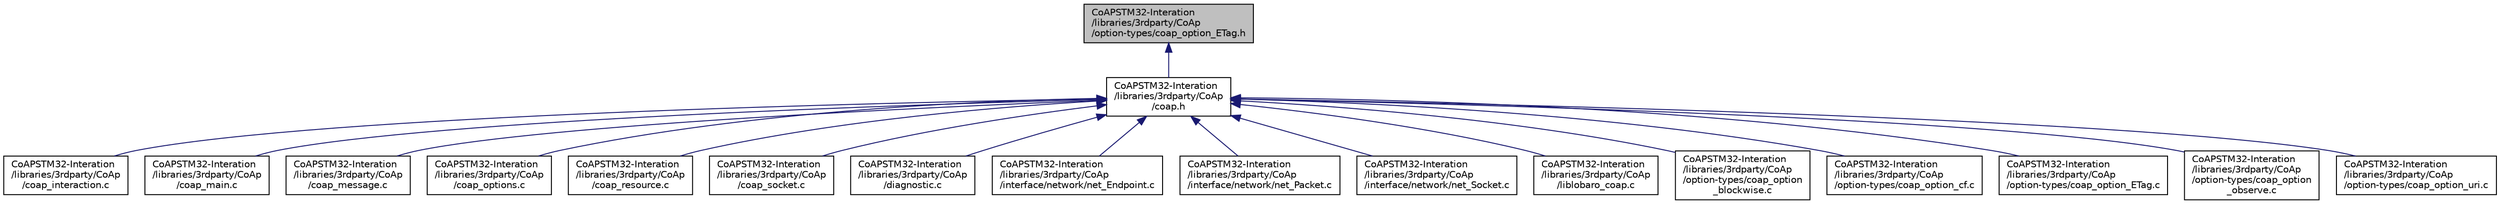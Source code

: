 digraph "CoAPSTM32-Interation/libraries/3rdparty/CoAp/option-types/coap_option_ETag.h"
{
 // LATEX_PDF_SIZE
  edge [fontname="Helvetica",fontsize="10",labelfontname="Helvetica",labelfontsize="10"];
  node [fontname="Helvetica",fontsize="10",shape=record];
  Node1 [label="CoAPSTM32-Interation\l/libraries/3rdparty/CoAp\l/option-types/coap_option_ETag.h",height=0.2,width=0.4,color="black", fillcolor="grey75", style="filled", fontcolor="black",tooltip=" "];
  Node1 -> Node2 [dir="back",color="midnightblue",fontsize="10",style="solid",fontname="Helvetica"];
  Node2 [label="CoAPSTM32-Interation\l/libraries/3rdparty/CoAp\l/coap.h",height=0.2,width=0.4,color="black", fillcolor="white", style="filled",URL="$coap_8h.html",tooltip=" "];
  Node2 -> Node3 [dir="back",color="midnightblue",fontsize="10",style="solid",fontname="Helvetica"];
  Node3 [label="CoAPSTM32-Interation\l/libraries/3rdparty/CoAp\l/coap_interaction.c",height=0.2,width=0.4,color="black", fillcolor="white", style="filled",URL="$coap__interaction_8c.html",tooltip=" "];
  Node2 -> Node4 [dir="back",color="midnightblue",fontsize="10",style="solid",fontname="Helvetica"];
  Node4 [label="CoAPSTM32-Interation\l/libraries/3rdparty/CoAp\l/coap_main.c",height=0.2,width=0.4,color="black", fillcolor="white", style="filled",URL="$coap__main_8c.html",tooltip=" "];
  Node2 -> Node5 [dir="back",color="midnightblue",fontsize="10",style="solid",fontname="Helvetica"];
  Node5 [label="CoAPSTM32-Interation\l/libraries/3rdparty/CoAp\l/coap_message.c",height=0.2,width=0.4,color="black", fillcolor="white", style="filled",URL="$coap__message_8c.html",tooltip=" "];
  Node2 -> Node6 [dir="back",color="midnightblue",fontsize="10",style="solid",fontname="Helvetica"];
  Node6 [label="CoAPSTM32-Interation\l/libraries/3rdparty/CoAp\l/coap_options.c",height=0.2,width=0.4,color="black", fillcolor="white", style="filled",URL="$coap__options_8c.html",tooltip=" "];
  Node2 -> Node7 [dir="back",color="midnightblue",fontsize="10",style="solid",fontname="Helvetica"];
  Node7 [label="CoAPSTM32-Interation\l/libraries/3rdparty/CoAp\l/coap_resource.c",height=0.2,width=0.4,color="black", fillcolor="white", style="filled",URL="$coap__resource_8c.html",tooltip=" "];
  Node2 -> Node8 [dir="back",color="midnightblue",fontsize="10",style="solid",fontname="Helvetica"];
  Node8 [label="CoAPSTM32-Interation\l/libraries/3rdparty/CoAp\l/coap_socket.c",height=0.2,width=0.4,color="black", fillcolor="white", style="filled",URL="$coap__socket_8c.html",tooltip=" "];
  Node2 -> Node9 [dir="back",color="midnightblue",fontsize="10",style="solid",fontname="Helvetica"];
  Node9 [label="CoAPSTM32-Interation\l/libraries/3rdparty/CoAp\l/diagnostic.c",height=0.2,width=0.4,color="black", fillcolor="white", style="filled",URL="$diagnostic_8c.html",tooltip=" "];
  Node2 -> Node10 [dir="back",color="midnightblue",fontsize="10",style="solid",fontname="Helvetica"];
  Node10 [label="CoAPSTM32-Interation\l/libraries/3rdparty/CoAp\l/interface/network/net_Endpoint.c",height=0.2,width=0.4,color="black", fillcolor="white", style="filled",URL="$net___endpoint_8c.html",tooltip=" "];
  Node2 -> Node11 [dir="back",color="midnightblue",fontsize="10",style="solid",fontname="Helvetica"];
  Node11 [label="CoAPSTM32-Interation\l/libraries/3rdparty/CoAp\l/interface/network/net_Packet.c",height=0.2,width=0.4,color="black", fillcolor="white", style="filled",URL="$net___packet_8c.html",tooltip=" "];
  Node2 -> Node12 [dir="back",color="midnightblue",fontsize="10",style="solid",fontname="Helvetica"];
  Node12 [label="CoAPSTM32-Interation\l/libraries/3rdparty/CoAp\l/interface/network/net_Socket.c",height=0.2,width=0.4,color="black", fillcolor="white", style="filled",URL="$net___socket_8c.html",tooltip=" "];
  Node2 -> Node13 [dir="back",color="midnightblue",fontsize="10",style="solid",fontname="Helvetica"];
  Node13 [label="CoAPSTM32-Interation\l/libraries/3rdparty/CoAp\l/liblobaro_coap.c",height=0.2,width=0.4,color="black", fillcolor="white", style="filled",URL="$liblobaro__coap_8c.html",tooltip=" "];
  Node2 -> Node14 [dir="back",color="midnightblue",fontsize="10",style="solid",fontname="Helvetica"];
  Node14 [label="CoAPSTM32-Interation\l/libraries/3rdparty/CoAp\l/option-types/coap_option\l_blockwise.c",height=0.2,width=0.4,color="black", fillcolor="white", style="filled",URL="$coap__option__blockwise_8c.html",tooltip=" "];
  Node2 -> Node15 [dir="back",color="midnightblue",fontsize="10",style="solid",fontname="Helvetica"];
  Node15 [label="CoAPSTM32-Interation\l/libraries/3rdparty/CoAp\l/option-types/coap_option_cf.c",height=0.2,width=0.4,color="black", fillcolor="white", style="filled",URL="$coap__option__cf_8c.html",tooltip=" "];
  Node2 -> Node16 [dir="back",color="midnightblue",fontsize="10",style="solid",fontname="Helvetica"];
  Node16 [label="CoAPSTM32-Interation\l/libraries/3rdparty/CoAp\l/option-types/coap_option_ETag.c",height=0.2,width=0.4,color="black", fillcolor="white", style="filled",URL="$coap__option___e_tag_8c.html",tooltip=" "];
  Node2 -> Node17 [dir="back",color="midnightblue",fontsize="10",style="solid",fontname="Helvetica"];
  Node17 [label="CoAPSTM32-Interation\l/libraries/3rdparty/CoAp\l/option-types/coap_option\l_observe.c",height=0.2,width=0.4,color="black", fillcolor="white", style="filled",URL="$coap__option__observe_8c.html",tooltip=" "];
  Node2 -> Node18 [dir="back",color="midnightblue",fontsize="10",style="solid",fontname="Helvetica"];
  Node18 [label="CoAPSTM32-Interation\l/libraries/3rdparty/CoAp\l/option-types/coap_option_uri.c",height=0.2,width=0.4,color="black", fillcolor="white", style="filled",URL="$coap__option__uri_8c.html",tooltip=" "];
}
